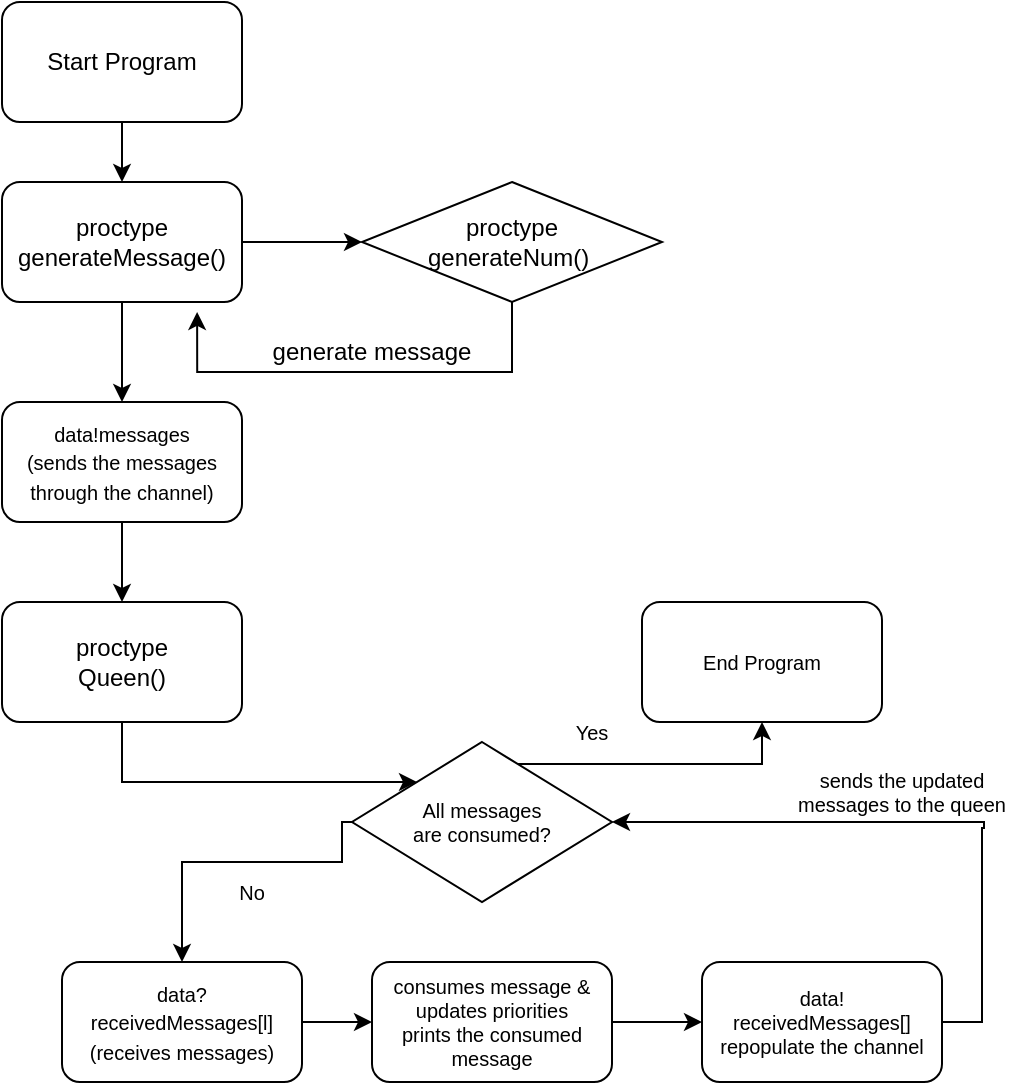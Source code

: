 <mxfile version="15.8.4" type="device"><diagram id="qPwfS9EweULpsrv25VPG" name="Page-1"><mxGraphModel dx="1422" dy="738" grid="1" gridSize="10" guides="1" tooltips="1" connect="1" arrows="1" fold="1" page="1" pageScale="1" pageWidth="850" pageHeight="1100" math="0" shadow="0"><root><mxCell id="0"/><mxCell id="1" parent="0"/><mxCell id="7Zq3UcC8ff_8U7GTSxNy-3" style="edgeStyle=orthogonalEdgeStyle;rounded=0;orthogonalLoop=1;jettySize=auto;html=1;entryX=0.5;entryY=0;entryDx=0;entryDy=0;" parent="1" source="7Zq3UcC8ff_8U7GTSxNy-1" target="7Zq3UcC8ff_8U7GTSxNy-2" edge="1"><mxGeometry relative="1" as="geometry"/></mxCell><mxCell id="7Zq3UcC8ff_8U7GTSxNy-1" value="Start Program&lt;br&gt;" style="rounded=1;whiteSpace=wrap;html=1;" parent="1" vertex="1"><mxGeometry x="90" y="70" width="120" height="60" as="geometry"/></mxCell><mxCell id="7Zq3UcC8ff_8U7GTSxNy-5" style="edgeStyle=orthogonalEdgeStyle;rounded=0;orthogonalLoop=1;jettySize=auto;html=1;entryX=0.5;entryY=0;entryDx=0;entryDy=0;" parent="1" source="7Zq3UcC8ff_8U7GTSxNy-2" target="7Zq3UcC8ff_8U7GTSxNy-4" edge="1"><mxGeometry relative="1" as="geometry"/></mxCell><mxCell id="7Zq3UcC8ff_8U7GTSxNy-7" style="edgeStyle=orthogonalEdgeStyle;rounded=0;orthogonalLoop=1;jettySize=auto;html=1;entryX=0;entryY=0.5;entryDx=0;entryDy=0;" parent="1" source="7Zq3UcC8ff_8U7GTSxNy-2" target="7Zq3UcC8ff_8U7GTSxNy-6" edge="1"><mxGeometry relative="1" as="geometry"/></mxCell><mxCell id="7Zq3UcC8ff_8U7GTSxNy-2" value="proctype generateMessage()" style="rounded=1;whiteSpace=wrap;html=1;" parent="1" vertex="1"><mxGeometry x="90" y="160" width="120" height="60" as="geometry"/></mxCell><mxCell id="7Zq3UcC8ff_8U7GTSxNy-11" style="edgeStyle=orthogonalEdgeStyle;rounded=0;orthogonalLoop=1;jettySize=auto;html=1;entryX=0.5;entryY=0;entryDx=0;entryDy=0;" parent="1" source="7Zq3UcC8ff_8U7GTSxNy-4" target="7Zq3UcC8ff_8U7GTSxNy-9" edge="1"><mxGeometry relative="1" as="geometry"/></mxCell><mxCell id="7Zq3UcC8ff_8U7GTSxNy-4" value="&lt;font style=&quot;font-size: 10px&quot;&gt;data!messages&lt;br&gt;(sends the messages through the channel)&lt;/font&gt;" style="rounded=1;whiteSpace=wrap;html=1;" parent="1" vertex="1"><mxGeometry x="90" y="270" width="120" height="60" as="geometry"/></mxCell><mxCell id="7Zq3UcC8ff_8U7GTSxNy-8" style="edgeStyle=orthogonalEdgeStyle;rounded=0;orthogonalLoop=1;jettySize=auto;html=1;entryX=0.813;entryY=1.083;entryDx=0;entryDy=0;entryPerimeter=0;" parent="1" source="7Zq3UcC8ff_8U7GTSxNy-6" target="7Zq3UcC8ff_8U7GTSxNy-2" edge="1"><mxGeometry relative="1" as="geometry"><mxPoint x="280" y="290" as="targetPoint"/><Array as="points"><mxPoint x="345" y="255"/><mxPoint x="188" y="255"/></Array></mxGeometry></mxCell><mxCell id="7Zq3UcC8ff_8U7GTSxNy-6" value="proctype&lt;br&gt;generateNum()&amp;nbsp;" style="rhombus;whiteSpace=wrap;html=1;" parent="1" vertex="1"><mxGeometry x="270" y="160" width="150" height="60" as="geometry"/></mxCell><mxCell id="7Zq3UcC8ff_8U7GTSxNy-20" value="" style="edgeStyle=orthogonalEdgeStyle;rounded=0;orthogonalLoop=1;jettySize=auto;html=1;fontSize=10;" parent="1" source="7Zq3UcC8ff_8U7GTSxNy-9" target="UGx41ET3S3P0KAj_Qj20-1" edge="1"><mxGeometry relative="1" as="geometry"><mxPoint x="140" y="490" as="targetPoint"/><Array as="points"><mxPoint x="150" y="460"/></Array></mxGeometry></mxCell><mxCell id="7Zq3UcC8ff_8U7GTSxNy-9" value="proctype &lt;br&gt;Queen()" style="rounded=1;whiteSpace=wrap;html=1;" parent="1" vertex="1"><mxGeometry x="90" y="370" width="120" height="60" as="geometry"/></mxCell><mxCell id="7Zq3UcC8ff_8U7GTSxNy-14" value="generate message" style="text;html=1;strokeColor=none;fillColor=none;align=center;verticalAlign=middle;whiteSpace=wrap;rounded=0;" parent="1" vertex="1"><mxGeometry x="220" y="230" width="110" height="30" as="geometry"/></mxCell><mxCell id="7Zq3UcC8ff_8U7GTSxNy-16" value="&lt;font style=&quot;font-size: 10px&quot;&gt;data?&lt;br&gt;receivedMessages[l]&lt;br&gt;(receives messages)&lt;br&gt;&lt;/font&gt;" style="rounded=1;whiteSpace=wrap;html=1;" parent="1" vertex="1"><mxGeometry x="120" y="550" width="120" height="60" as="geometry"/></mxCell><mxCell id="7Zq3UcC8ff_8U7GTSxNy-18" value="consumes message &amp;amp; updates priorities&lt;br&gt;prints the consumed message" style="rounded=1;whiteSpace=wrap;html=1;fontSize=10;" parent="1" vertex="1"><mxGeometry x="275" y="550" width="120" height="60" as="geometry"/></mxCell><mxCell id="7Zq3UcC8ff_8U7GTSxNy-25" style="edgeStyle=orthogonalEdgeStyle;rounded=0;orthogonalLoop=1;jettySize=auto;html=1;fontSize=10;entryX=1;entryY=0.5;entryDx=0;entryDy=0;" parent="1" source="7Zq3UcC8ff_8U7GTSxNy-22" target="UGx41ET3S3P0KAj_Qj20-1" edge="1"><mxGeometry relative="1" as="geometry"><mxPoint x="270" y="483" as="targetPoint"/><Array as="points"><mxPoint x="580" y="483"/><mxPoint x="581" y="483"/><mxPoint x="581" y="480"/></Array></mxGeometry></mxCell><mxCell id="7Zq3UcC8ff_8U7GTSxNy-22" value="data!&lt;br&gt;receivedMessages[]&lt;br&gt;repopulate the channel" style="rounded=1;whiteSpace=wrap;html=1;fontSize=10;" parent="1" vertex="1"><mxGeometry x="440" y="550" width="120" height="60" as="geometry"/></mxCell><mxCell id="7Zq3UcC8ff_8U7GTSxNy-26" value="sends the updated messages to the queen&lt;br&gt;" style="text;html=1;strokeColor=none;fillColor=none;align=center;verticalAlign=middle;whiteSpace=wrap;rounded=0;fontSize=10;" parent="1" vertex="1"><mxGeometry x="480" y="450" width="120" height="30" as="geometry"/></mxCell><mxCell id="7Zq3UcC8ff_8U7GTSxNy-27" value="End Program" style="rounded=1;whiteSpace=wrap;html=1;fontSize=10;" parent="1" vertex="1"><mxGeometry x="410" y="370" width="120" height="60" as="geometry"/></mxCell><mxCell id="7Zq3UcC8ff_8U7GTSxNy-31" value="" style="edgeStyle=orthogonalEdgeStyle;rounded=0;orthogonalLoop=1;jettySize=auto;html=1;fontSize=10;exitX=1;exitY=0.5;exitDx=0;exitDy=0;" parent="1" source="7Zq3UcC8ff_8U7GTSxNy-18" target="7Zq3UcC8ff_8U7GTSxNy-22" edge="1"><mxGeometry relative="1" as="geometry"><mxPoint x="410" y="580" as="sourcePoint"/></mxGeometry></mxCell><mxCell id="7Zq3UcC8ff_8U7GTSxNy-32" value="" style="edgeStyle=orthogonalEdgeStyle;rounded=0;orthogonalLoop=1;jettySize=auto;html=1;fontSize=10;exitX=0.615;exitY=0.138;exitDx=0;exitDy=0;exitPerimeter=0;" parent="1" source="UGx41ET3S3P0KAj_Qj20-1" target="7Zq3UcC8ff_8U7GTSxNy-27" edge="1"><mxGeometry relative="1" as="geometry"><mxPoint x="335" y="630" as="sourcePoint"/></mxGeometry></mxCell><mxCell id="7Zq3UcC8ff_8U7GTSxNy-34" value="Yes" style="text;html=1;strokeColor=none;fillColor=none;align=center;verticalAlign=middle;whiteSpace=wrap;rounded=0;fontSize=10;" parent="1" vertex="1"><mxGeometry x="360" y="420" width="50" height="30" as="geometry"/></mxCell><mxCell id="7Zq3UcC8ff_8U7GTSxNy-35" value="No" style="text;html=1;strokeColor=none;fillColor=none;align=center;verticalAlign=middle;whiteSpace=wrap;rounded=0;fontSize=10;" parent="1" vertex="1"><mxGeometry x="190" y="500" width="50" height="30" as="geometry"/></mxCell><mxCell id="UGx41ET3S3P0KAj_Qj20-1" value="All messages &lt;br&gt;are consumed?" style="rhombus;whiteSpace=wrap;html=1;fontSize=10;" vertex="1" parent="1"><mxGeometry x="265" y="440" width="130" height="80" as="geometry"/></mxCell><mxCell id="UGx41ET3S3P0KAj_Qj20-2" value="" style="edgeStyle=orthogonalEdgeStyle;rounded=0;orthogonalLoop=1;jettySize=auto;html=1;fontSize=10;entryX=0.5;entryY=0;entryDx=0;entryDy=0;exitX=0;exitY=0.5;exitDx=0;exitDy=0;" edge="1" parent="1" source="UGx41ET3S3P0KAj_Qj20-1" target="7Zq3UcC8ff_8U7GTSxNy-16"><mxGeometry relative="1" as="geometry"><mxPoint x="260" y="480" as="sourcePoint"/><mxPoint x="150" y="500" as="targetPoint"/><Array as="points"><mxPoint x="260" y="480"/><mxPoint x="260" y="500"/><mxPoint x="180" y="500"/></Array></mxGeometry></mxCell><mxCell id="UGx41ET3S3P0KAj_Qj20-3" value="" style="edgeStyle=orthogonalEdgeStyle;rounded=0;orthogonalLoop=1;jettySize=auto;html=1;fontSize=10;exitX=1;exitY=0.5;exitDx=0;exitDy=0;entryX=0;entryY=0.5;entryDx=0;entryDy=0;" edge="1" parent="1" source="7Zq3UcC8ff_8U7GTSxNy-16" target="7Zq3UcC8ff_8U7GTSxNy-18"><mxGeometry relative="1" as="geometry"><mxPoint x="410" y="600" as="sourcePoint"/><mxPoint x="490" y="600" as="targetPoint"/></mxGeometry></mxCell></root></mxGraphModel></diagram></mxfile>